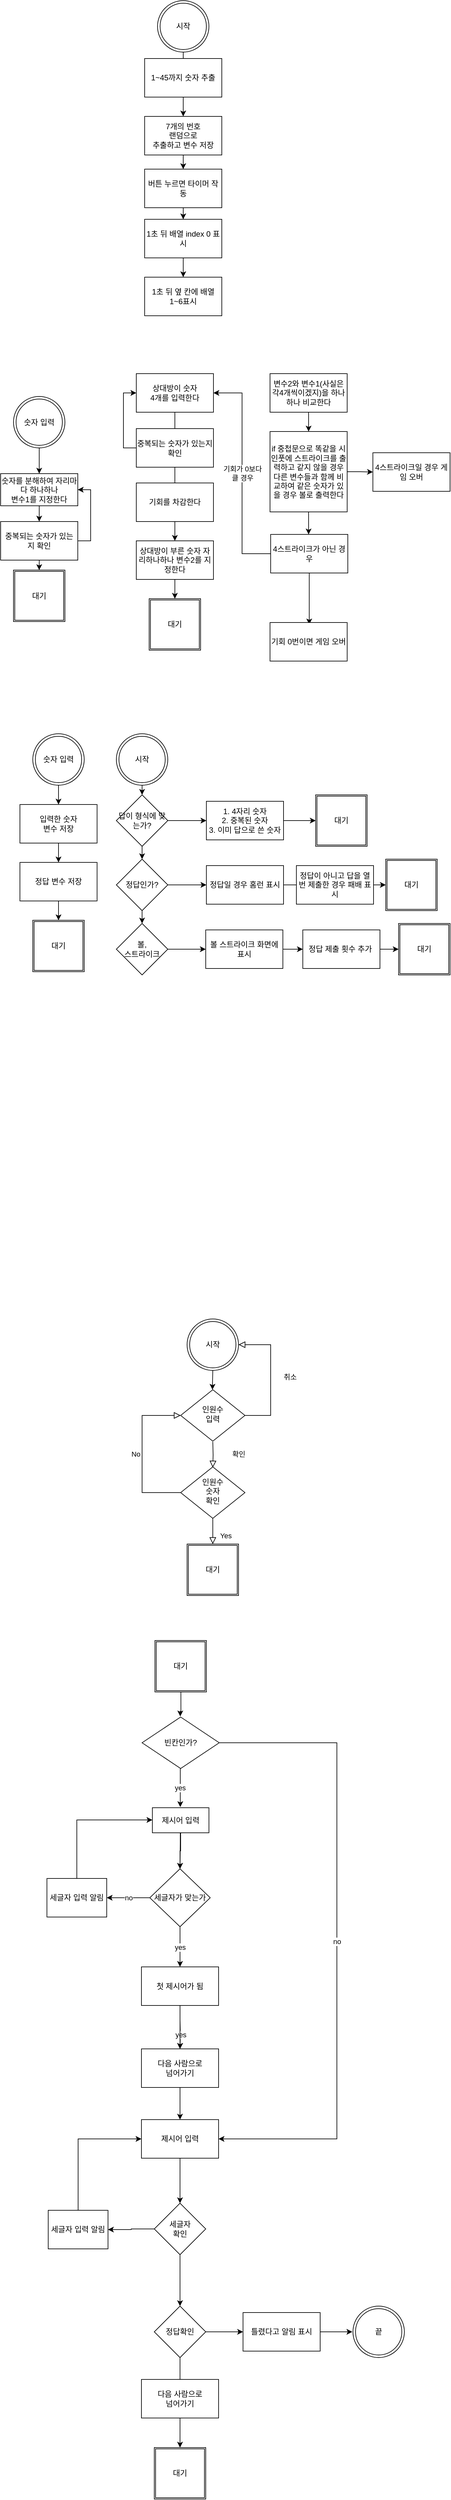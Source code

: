 <mxfile version="17.0.0" type="github">
  <diagram id="C5RBs43oDa-KdzZeNtuy" name="Page-1">
    <mxGraphModel dx="1108" dy="3989" grid="1" gridSize="10" guides="1" tooltips="1" connect="1" arrows="1" fold="1" page="1" pageScale="1" pageWidth="827" pageHeight="1169" math="0" shadow="0">
      <root>
        <mxCell id="WIyWlLk6GJQsqaUBKTNV-0" />
        <mxCell id="WIyWlLk6GJQsqaUBKTNV-1" parent="WIyWlLk6GJQsqaUBKTNV-0" />
        <mxCell id="WIyWlLk6GJQsqaUBKTNV-4" value="확인" style="rounded=0;html=1;jettySize=auto;orthogonalLoop=1;fontSize=11;endArrow=block;endFill=0;endSize=8;strokeWidth=1;shadow=0;labelBackgroundColor=none;edgeStyle=orthogonalEdgeStyle;" parent="WIyWlLk6GJQsqaUBKTNV-1" edge="1">
          <mxGeometry x="-0.05" y="40" relative="1" as="geometry">
            <mxPoint as="offset" />
            <mxPoint x="400" y="-379" as="sourcePoint" />
            <mxPoint x="400" y="-339" as="targetPoint" />
          </mxGeometry>
        </mxCell>
        <mxCell id="WIyWlLk6GJQsqaUBKTNV-5" value="취소" style="edgeStyle=orthogonalEdgeStyle;rounded=0;html=1;jettySize=auto;orthogonalLoop=1;fontSize=11;endArrow=block;endFill=0;endSize=8;strokeWidth=1;shadow=0;labelBackgroundColor=none;" parent="WIyWlLk6GJQsqaUBKTNV-1" source="WIyWlLk6GJQsqaUBKTNV-6" target="Jx9qp8K9fujIyzVr_CGY-1" edge="1">
          <mxGeometry y="-30" relative="1" as="geometry">
            <mxPoint as="offset" />
            <mxPoint x="450" y="-540" as="targetPoint" />
            <Array as="points">
              <mxPoint x="490" y="-420" />
              <mxPoint x="490" y="-530" />
            </Array>
          </mxGeometry>
        </mxCell>
        <mxCell id="WIyWlLk6GJQsqaUBKTNV-6" value="인원수&lt;br&gt;입력" style="rhombus;whiteSpace=wrap;html=1;shadow=0;fontFamily=Helvetica;fontSize=12;align=center;strokeWidth=1;spacing=6;spacingTop=-4;" parent="WIyWlLk6GJQsqaUBKTNV-1" vertex="1">
          <mxGeometry x="350" y="-460" width="100" height="80" as="geometry" />
        </mxCell>
        <mxCell id="WIyWlLk6GJQsqaUBKTNV-8" value="Yes" style="rounded=0;html=1;jettySize=auto;orthogonalLoop=1;fontSize=11;endArrow=block;endFill=0;endSize=8;strokeWidth=1;shadow=0;labelBackgroundColor=none;edgeStyle=orthogonalEdgeStyle;" parent="WIyWlLk6GJQsqaUBKTNV-1" source="WIyWlLk6GJQsqaUBKTNV-10" edge="1">
          <mxGeometry x="0.333" y="20" relative="1" as="geometry">
            <mxPoint as="offset" />
            <mxPoint x="400" y="-220" as="targetPoint" />
          </mxGeometry>
        </mxCell>
        <mxCell id="WIyWlLk6GJQsqaUBKTNV-9" value="No" style="edgeStyle=orthogonalEdgeStyle;rounded=0;html=1;jettySize=auto;orthogonalLoop=1;fontSize=11;endArrow=block;endFill=0;endSize=8;strokeWidth=1;shadow=0;labelBackgroundColor=none;" parent="WIyWlLk6GJQsqaUBKTNV-1" source="WIyWlLk6GJQsqaUBKTNV-10" target="WIyWlLk6GJQsqaUBKTNV-6" edge="1">
          <mxGeometry y="10" relative="1" as="geometry">
            <mxPoint as="offset" />
            <mxPoint x="260" y="-430" as="targetPoint" />
            <Array as="points">
              <mxPoint x="290" y="-300" />
              <mxPoint x="290" y="-420" />
            </Array>
          </mxGeometry>
        </mxCell>
        <mxCell id="WIyWlLk6GJQsqaUBKTNV-10" value="인원수&lt;br&gt;숫자&lt;br&gt;확인" style="rhombus;whiteSpace=wrap;html=1;shadow=0;fontFamily=Helvetica;fontSize=12;align=center;strokeWidth=1;spacing=6;spacingTop=-4;" parent="WIyWlLk6GJQsqaUBKTNV-1" vertex="1">
          <mxGeometry x="350" y="-340" width="100" height="80" as="geometry" />
        </mxCell>
        <mxCell id="Jx9qp8K9fujIyzVr_CGY-1" value="시작" style="ellipse;shape=doubleEllipse;whiteSpace=wrap;html=1;aspect=fixed;" parent="WIyWlLk6GJQsqaUBKTNV-1" vertex="1">
          <mxGeometry x="360" y="-570" width="80" height="80" as="geometry" />
        </mxCell>
        <mxCell id="Jx9qp8K9fujIyzVr_CGY-2" value="" style="endArrow=classic;html=1;rounded=0;" parent="WIyWlLk6GJQsqaUBKTNV-1" edge="1">
          <mxGeometry width="50" height="50" relative="1" as="geometry">
            <mxPoint x="400" y="-490" as="sourcePoint" />
            <mxPoint x="399.5" y="-460" as="targetPoint" />
            <Array as="points">
              <mxPoint x="399.5" y="-470" />
            </Array>
          </mxGeometry>
        </mxCell>
        <mxCell id="Jx9qp8K9fujIyzVr_CGY-6" value="대기" style="shape=ext;double=1;whiteSpace=wrap;html=1;aspect=fixed;" parent="WIyWlLk6GJQsqaUBKTNV-1" vertex="1">
          <mxGeometry x="360" y="-220" width="80" height="80" as="geometry" />
        </mxCell>
        <mxCell id="Jx9qp8K9fujIyzVr_CGY-57" style="edgeStyle=orthogonalEdgeStyle;rounded=0;jumpSize=7;orthogonalLoop=1;jettySize=auto;html=1;" parent="WIyWlLk6GJQsqaUBKTNV-1" edge="1">
          <mxGeometry relative="1" as="geometry">
            <mxPoint x="349" y="285" as="targetPoint" />
            <mxPoint x="349.41" y="229" as="sourcePoint" />
            <Array as="points">
              <mxPoint x="349" y="245" />
              <mxPoint x="349" y="245" />
            </Array>
          </mxGeometry>
        </mxCell>
        <mxCell id="Jx9qp8K9fujIyzVr_CGY-64" value="" style="edgeStyle=orthogonalEdgeStyle;rounded=0;jumpSize=7;orthogonalLoop=1;jettySize=auto;html=1;" parent="WIyWlLk6GJQsqaUBKTNV-1" source="Jx9qp8K9fujIyzVr_CGY-12" target="Jx9qp8K9fujIyzVr_CGY-58" edge="1">
          <mxGeometry relative="1" as="geometry" />
        </mxCell>
        <mxCell id="Jx9qp8K9fujIyzVr_CGY-12" value="제시어 입력" style="whiteSpace=wrap;html=1;" parent="WIyWlLk6GJQsqaUBKTNV-1" vertex="1">
          <mxGeometry x="306" y="190" width="88" height="39" as="geometry" />
        </mxCell>
        <mxCell id="Jx9qp8K9fujIyzVr_CGY-31" value="yes" style="edgeStyle=orthogonalEdgeStyle;rounded=0;orthogonalLoop=1;jettySize=auto;html=1;" parent="WIyWlLk6GJQsqaUBKTNV-1" edge="1">
          <mxGeometry relative="1" as="geometry">
            <mxPoint x="349.41" y="129" as="sourcePoint" />
            <mxPoint x="349.41" y="189" as="targetPoint" />
          </mxGeometry>
        </mxCell>
        <mxCell id="Jx9qp8K9fujIyzVr_CGY-48" value="대기" style="shape=ext;double=1;whiteSpace=wrap;html=1;aspect=fixed;" parent="WIyWlLk6GJQsqaUBKTNV-1" vertex="1">
          <mxGeometry x="310" y="-70" width="80" height="80" as="geometry" />
        </mxCell>
        <mxCell id="Jx9qp8K9fujIyzVr_CGY-52" value="" style="edgeStyle=orthogonalEdgeStyle;rounded=0;orthogonalLoop=1;jettySize=auto;html=1;jumpSize=7;" parent="WIyWlLk6GJQsqaUBKTNV-1" edge="1">
          <mxGeometry x="1" y="33" relative="1" as="geometry">
            <mxPoint x="350.35" y="10" as="sourcePoint" />
            <mxPoint x="349.409" y="48" as="targetPoint" />
            <Array as="points">
              <mxPoint x="349.35" y="40" />
            </Array>
            <mxPoint y="4" as="offset" />
          </mxGeometry>
        </mxCell>
        <mxCell id="Jx9qp8K9fujIyzVr_CGY-56" value="빈칸인가?" style="rhombus;whiteSpace=wrap;html=1;" parent="WIyWlLk6GJQsqaUBKTNV-1" vertex="1">
          <mxGeometry x="290" y="49" width="120" height="80" as="geometry" />
        </mxCell>
        <mxCell id="Jx9qp8K9fujIyzVr_CGY-63" value="no" style="edgeStyle=orthogonalEdgeStyle;rounded=0;jumpSize=7;orthogonalLoop=1;jettySize=auto;html=1;" parent="WIyWlLk6GJQsqaUBKTNV-1" source="Jx9qp8K9fujIyzVr_CGY-58" target="Jx9qp8K9fujIyzVr_CGY-62" edge="1">
          <mxGeometry relative="1" as="geometry" />
        </mxCell>
        <mxCell id="Jx9qp8K9fujIyzVr_CGY-79" value="yes" style="edgeStyle=orthogonalEdgeStyle;rounded=0;jumpSize=7;orthogonalLoop=1;jettySize=auto;html=1;" parent="WIyWlLk6GJQsqaUBKTNV-1" source="Jx9qp8K9fujIyzVr_CGY-58" target="Jx9qp8K9fujIyzVr_CGY-78" edge="1">
          <mxGeometry relative="1" as="geometry" />
        </mxCell>
        <mxCell id="Jx9qp8K9fujIyzVr_CGY-58" value="세글자가 맞는가" style="rhombus;whiteSpace=wrap;html=1;" parent="WIyWlLk6GJQsqaUBKTNV-1" vertex="1">
          <mxGeometry x="302" y="285" width="94" height="90" as="geometry" />
        </mxCell>
        <mxCell id="Jx9qp8K9fujIyzVr_CGY-59" value="no" style="edgeStyle=orthogonalEdgeStyle;rounded=0;orthogonalLoop=1;jettySize=auto;html=1;exitX=1;exitY=0.5;exitDx=0;exitDy=0;entryX=1;entryY=0.5;entryDx=0;entryDy=0;" parent="WIyWlLk6GJQsqaUBKTNV-1" source="Jx9qp8K9fujIyzVr_CGY-56" target="Jx9qp8K9fujIyzVr_CGY-82" edge="1">
          <mxGeometry relative="1" as="geometry">
            <mxPoint x="530.0" y="85" as="sourcePoint" />
            <mxPoint x="522" y="701" as="targetPoint" />
            <Array as="points">
              <mxPoint x="593" y="89" />
              <mxPoint x="593" y="705" />
            </Array>
          </mxGeometry>
        </mxCell>
        <mxCell id="Jx9qp8K9fujIyzVr_CGY-68" value="yes" style="edgeStyle=orthogonalEdgeStyle;rounded=0;jumpSize=7;orthogonalLoop=1;jettySize=auto;html=1;" parent="WIyWlLk6GJQsqaUBKTNV-1" target="Jx9qp8K9fujIyzVr_CGY-67" edge="1">
          <mxGeometry relative="1" as="geometry">
            <mxPoint x="349" y="520" as="sourcePoint" />
          </mxGeometry>
        </mxCell>
        <mxCell id="Jx9qp8K9fujIyzVr_CGY-62" value="세글자 입력 알림" style="whiteSpace=wrap;html=1;" parent="WIyWlLk6GJQsqaUBKTNV-1" vertex="1">
          <mxGeometry x="142" y="300" width="93" height="60" as="geometry" />
        </mxCell>
        <mxCell id="Jx9qp8K9fujIyzVr_CGY-65" value="" style="edgeStyle=orthogonalEdgeStyle;rounded=0;orthogonalLoop=1;jettySize=auto;html=1;exitX=0.5;exitY=0;exitDx=0;exitDy=0;" parent="WIyWlLk6GJQsqaUBKTNV-1" source="Jx9qp8K9fujIyzVr_CGY-62" target="Jx9qp8K9fujIyzVr_CGY-12" edge="1">
          <mxGeometry relative="1" as="geometry">
            <mxPoint x="181" y="295" as="sourcePoint" />
            <mxPoint x="295" y="215" as="targetPoint" />
            <Array as="points">
              <mxPoint x="189" y="209" />
            </Array>
          </mxGeometry>
        </mxCell>
        <mxCell id="Jx9qp8K9fujIyzVr_CGY-83" value="" style="edgeStyle=orthogonalEdgeStyle;rounded=0;jumpSize=7;orthogonalLoop=1;jettySize=auto;html=1;" parent="WIyWlLk6GJQsqaUBKTNV-1" source="Jx9qp8K9fujIyzVr_CGY-67" target="Jx9qp8K9fujIyzVr_CGY-82" edge="1">
          <mxGeometry relative="1" as="geometry" />
        </mxCell>
        <mxCell id="Jx9qp8K9fujIyzVr_CGY-67" value="다음 사람으로 &lt;br&gt;넘어가기" style="whiteSpace=wrap;html=1;" parent="WIyWlLk6GJQsqaUBKTNV-1" vertex="1">
          <mxGeometry x="289" y="565" width="120" height="60" as="geometry" />
        </mxCell>
        <mxCell id="Jx9qp8K9fujIyzVr_CGY-81" value="" style="edgeStyle=orthogonalEdgeStyle;rounded=0;jumpSize=7;orthogonalLoop=1;jettySize=auto;html=1;" parent="WIyWlLk6GJQsqaUBKTNV-1" source="Jx9qp8K9fujIyzVr_CGY-78" target="Jx9qp8K9fujIyzVr_CGY-67" edge="1">
          <mxGeometry relative="1" as="geometry" />
        </mxCell>
        <mxCell id="Jx9qp8K9fujIyzVr_CGY-78" value="첫 제시어가 됨" style="whiteSpace=wrap;html=1;" parent="WIyWlLk6GJQsqaUBKTNV-1" vertex="1">
          <mxGeometry x="289" y="437.5" width="120" height="60" as="geometry" />
        </mxCell>
        <mxCell id="Jx9qp8K9fujIyzVr_CGY-85" value="" style="edgeStyle=orthogonalEdgeStyle;rounded=0;jumpSize=7;orthogonalLoop=1;jettySize=auto;html=1;" parent="WIyWlLk6GJQsqaUBKTNV-1" source="Jx9qp8K9fujIyzVr_CGY-82" target="Jx9qp8K9fujIyzVr_CGY-84" edge="1">
          <mxGeometry relative="1" as="geometry" />
        </mxCell>
        <mxCell id="Jx9qp8K9fujIyzVr_CGY-82" value="제시어 입력" style="whiteSpace=wrap;html=1;" parent="WIyWlLk6GJQsqaUBKTNV-1" vertex="1">
          <mxGeometry x="289" y="675" width="120" height="60" as="geometry" />
        </mxCell>
        <mxCell id="Jx9qp8K9fujIyzVr_CGY-91" value="" style="edgeStyle=orthogonalEdgeStyle;rounded=0;jumpSize=7;orthogonalLoop=1;jettySize=auto;html=1;" parent="WIyWlLk6GJQsqaUBKTNV-1" source="Jx9qp8K9fujIyzVr_CGY-84" target="Jx9qp8K9fujIyzVr_CGY-90" edge="1">
          <mxGeometry relative="1" as="geometry" />
        </mxCell>
        <mxCell id="Jx9qp8K9fujIyzVr_CGY-84" value="세글자&lt;br&gt;확인" style="rhombus;whiteSpace=wrap;html=1;" parent="WIyWlLk6GJQsqaUBKTNV-1" vertex="1">
          <mxGeometry x="309" y="805" width="80" height="80" as="geometry" />
        </mxCell>
        <mxCell id="Jx9qp8K9fujIyzVr_CGY-87" value="" style="edgeStyle=orthogonalEdgeStyle;rounded=0;jumpSize=7;orthogonalLoop=1;jettySize=auto;html=1;exitX=0;exitY=0.5;exitDx=0;exitDy=0;entryX=1;entryY=0.5;entryDx=0;entryDy=0;" parent="WIyWlLk6GJQsqaUBKTNV-1" source="Jx9qp8K9fujIyzVr_CGY-84" target="Jx9qp8K9fujIyzVr_CGY-86" edge="1">
          <mxGeometry relative="1" as="geometry">
            <mxPoint x="292" y="855" as="targetPoint" />
          </mxGeometry>
        </mxCell>
        <mxCell id="Jx9qp8K9fujIyzVr_CGY-89" value="" style="edgeStyle=orthogonalEdgeStyle;rounded=0;jumpSize=7;orthogonalLoop=1;jettySize=auto;html=1;entryX=0;entryY=0.5;entryDx=0;entryDy=0;" parent="WIyWlLk6GJQsqaUBKTNV-1" source="Jx9qp8K9fujIyzVr_CGY-86" target="Jx9qp8K9fujIyzVr_CGY-82" edge="1">
          <mxGeometry relative="1" as="geometry">
            <mxPoint x="191" y="695" as="targetPoint" />
            <Array as="points">
              <mxPoint x="191" y="705" />
            </Array>
          </mxGeometry>
        </mxCell>
        <mxCell id="Jx9qp8K9fujIyzVr_CGY-86" value="세글자 입력 알림" style="whiteSpace=wrap;html=1;" parent="WIyWlLk6GJQsqaUBKTNV-1" vertex="1">
          <mxGeometry x="144" y="816" width="93" height="60" as="geometry" />
        </mxCell>
        <mxCell id="Jx9qp8K9fujIyzVr_CGY-94" value="" style="edgeStyle=orthogonalEdgeStyle;rounded=0;jumpSize=7;orthogonalLoop=1;jettySize=auto;html=1;" parent="WIyWlLk6GJQsqaUBKTNV-1" source="Jx9qp8K9fujIyzVr_CGY-90" target="Jx9qp8K9fujIyzVr_CGY-93" edge="1">
          <mxGeometry relative="1" as="geometry" />
        </mxCell>
        <mxCell id="Jx9qp8K9fujIyzVr_CGY-97" value="" style="edgeStyle=orthogonalEdgeStyle;rounded=0;jumpSize=7;orthogonalLoop=1;jettySize=auto;html=1;" parent="WIyWlLk6GJQsqaUBKTNV-1" source="Jx9qp8K9fujIyzVr_CGY-90" target="Jx9qp8K9fujIyzVr_CGY-96" edge="1">
          <mxGeometry relative="1" as="geometry" />
        </mxCell>
        <mxCell id="Jx9qp8K9fujIyzVr_CGY-90" value="정답확인" style="rhombus;whiteSpace=wrap;html=1;" parent="WIyWlLk6GJQsqaUBKTNV-1" vertex="1">
          <mxGeometry x="309" y="965" width="80" height="80" as="geometry" />
        </mxCell>
        <mxCell id="Jx9qp8K9fujIyzVr_CGY-92" style="edgeStyle=orthogonalEdgeStyle;rounded=0;jumpSize=7;orthogonalLoop=1;jettySize=auto;html=1;exitX=1;exitY=0.5;exitDx=0;exitDy=0;entryX=0;entryY=0.5;entryDx=0;entryDy=0;" parent="WIyWlLk6GJQsqaUBKTNV-1" source="Jx9qp8K9fujIyzVr_CGY-93" edge="1">
          <mxGeometry relative="1" as="geometry">
            <mxPoint x="617" y="1005" as="targetPoint" />
          </mxGeometry>
        </mxCell>
        <mxCell id="Jx9qp8K9fujIyzVr_CGY-93" value="틀렸다고 알림 표시" style="whiteSpace=wrap;html=1;" parent="WIyWlLk6GJQsqaUBKTNV-1" vertex="1">
          <mxGeometry x="447" y="975" width="120" height="60" as="geometry" />
        </mxCell>
        <mxCell id="Jx9qp8K9fujIyzVr_CGY-95" value="끝" style="ellipse;shape=doubleEllipse;whiteSpace=wrap;html=1;aspect=fixed;" parent="WIyWlLk6GJQsqaUBKTNV-1" vertex="1">
          <mxGeometry x="618" y="965" width="80" height="80" as="geometry" />
        </mxCell>
        <mxCell id="Jx9qp8K9fujIyzVr_CGY-96" value="대기" style="shape=ext;double=1;whiteSpace=wrap;html=1;aspect=fixed;" parent="WIyWlLk6GJQsqaUBKTNV-1" vertex="1">
          <mxGeometry x="309" y="1185" width="80" height="80" as="geometry" />
        </mxCell>
        <mxCell id="Jx9qp8K9fujIyzVr_CGY-100" value="다음 사람으로 &lt;br&gt;넘어가기" style="whiteSpace=wrap;html=1;" parent="WIyWlLk6GJQsqaUBKTNV-1" vertex="1">
          <mxGeometry x="289" y="1079" width="120" height="60" as="geometry" />
        </mxCell>
        <mxCell id="d3xCL4Mi3Z7fb9esIkNW-31" style="edgeStyle=orthogonalEdgeStyle;rounded=0;orthogonalLoop=1;jettySize=auto;html=1;exitX=0.5;exitY=1;exitDx=0;exitDy=0;entryX=0.5;entryY=0;entryDx=0;entryDy=0;" parent="WIyWlLk6GJQsqaUBKTNV-1" source="d3xCL4Mi3Z7fb9esIkNW-1" target="d3xCL4Mi3Z7fb9esIkNW-2" edge="1">
          <mxGeometry relative="1" as="geometry" />
        </mxCell>
        <mxCell id="d3xCL4Mi3Z7fb9esIkNW-1" value="숫자 입력" style="ellipse;shape=doubleEllipse;whiteSpace=wrap;html=1;aspect=fixed;" parent="WIyWlLk6GJQsqaUBKTNV-1" vertex="1">
          <mxGeometry x="90" y="-2004.5" width="80" height="80" as="geometry" />
        </mxCell>
        <mxCell id="d3xCL4Mi3Z7fb9esIkNW-7" style="edgeStyle=orthogonalEdgeStyle;rounded=0;orthogonalLoop=1;jettySize=auto;html=1;exitX=0.588;exitY=0.025;exitDx=0;exitDy=0;entryX=0.5;entryY=0;entryDx=0;entryDy=0;exitPerimeter=0;" parent="WIyWlLk6GJQsqaUBKTNV-1" source="d3xCL4Mi3Z7fb9esIkNW-4" target="d3xCL4Mi3Z7fb9esIkNW-4" edge="1">
          <mxGeometry relative="1" as="geometry" />
        </mxCell>
        <mxCell id="d3xCL4Mi3Z7fb9esIkNW-33" style="edgeStyle=orthogonalEdgeStyle;rounded=0;orthogonalLoop=1;jettySize=auto;html=1;exitX=0.5;exitY=1;exitDx=0;exitDy=0;entryX=0.5;entryY=0;entryDx=0;entryDy=0;" parent="WIyWlLk6GJQsqaUBKTNV-1" source="d3xCL4Mi3Z7fb9esIkNW-2" target="d3xCL4Mi3Z7fb9esIkNW-32" edge="1">
          <mxGeometry relative="1" as="geometry" />
        </mxCell>
        <mxCell id="d3xCL4Mi3Z7fb9esIkNW-2" value="숫자를 분해하여 자리마다 하나하나&lt;br&gt;변수1를 지정한다" style="whiteSpace=wrap;html=1;" parent="WIyWlLk6GJQsqaUBKTNV-1" vertex="1">
          <mxGeometry x="70" y="-1884.5" width="120" height="50" as="geometry" />
        </mxCell>
        <mxCell id="d3xCL4Mi3Z7fb9esIkNW-4" value="대기" style="shape=ext;double=1;whiteSpace=wrap;html=1;aspect=fixed;" parent="WIyWlLk6GJQsqaUBKTNV-1" vertex="1">
          <mxGeometry x="90" y="-1734.5" width="80" height="80" as="geometry" />
        </mxCell>
        <mxCell id="d3xCL4Mi3Z7fb9esIkNW-10" value="" style="edgeStyle=orthogonalEdgeStyle;rounded=0;orthogonalLoop=1;jettySize=auto;html=1;startArrow=none;" parent="WIyWlLk6GJQsqaUBKTNV-1" source="d3xCL4Mi3Z7fb9esIkNW-19" target="d3xCL4Mi3Z7fb9esIkNW-9" edge="1">
          <mxGeometry relative="1" as="geometry" />
        </mxCell>
        <mxCell id="d3xCL4Mi3Z7fb9esIkNW-8" value="상대방이 숫자 &lt;br&gt;4개를 입력한다" style="whiteSpace=wrap;html=1;" parent="WIyWlLk6GJQsqaUBKTNV-1" vertex="1">
          <mxGeometry x="281" y="-2040" width="120" height="60" as="geometry" />
        </mxCell>
        <mxCell id="d3xCL4Mi3Z7fb9esIkNW-12" style="edgeStyle=orthogonalEdgeStyle;rounded=0;orthogonalLoop=1;jettySize=auto;html=1;exitX=0.5;exitY=1;exitDx=0;exitDy=0;entryX=0.5;entryY=0;entryDx=0;entryDy=0;" parent="WIyWlLk6GJQsqaUBKTNV-1" source="d3xCL4Mi3Z7fb9esIkNW-9" target="d3xCL4Mi3Z7fb9esIkNW-11" edge="1">
          <mxGeometry relative="1" as="geometry" />
        </mxCell>
        <mxCell id="d3xCL4Mi3Z7fb9esIkNW-9" value="상대방이 부른 숫자 자리하나하나 변수2를 지정한다" style="whiteSpace=wrap;html=1;" parent="WIyWlLk6GJQsqaUBKTNV-1" vertex="1">
          <mxGeometry x="281" y="-1780" width="120" height="60" as="geometry" />
        </mxCell>
        <mxCell id="d3xCL4Mi3Z7fb9esIkNW-11" value="대기" style="shape=ext;double=1;whiteSpace=wrap;html=1;aspect=fixed;" parent="WIyWlLk6GJQsqaUBKTNV-1" vertex="1">
          <mxGeometry x="301" y="-1690" width="80" height="80" as="geometry" />
        </mxCell>
        <mxCell id="d3xCL4Mi3Z7fb9esIkNW-15" value="" style="edgeStyle=orthogonalEdgeStyle;rounded=0;orthogonalLoop=1;jettySize=auto;html=1;" parent="WIyWlLk6GJQsqaUBKTNV-1" source="d3xCL4Mi3Z7fb9esIkNW-13" target="d3xCL4Mi3Z7fb9esIkNW-14" edge="1">
          <mxGeometry relative="1" as="geometry" />
        </mxCell>
        <mxCell id="d3xCL4Mi3Z7fb9esIkNW-13" value="변수2와 변수1(사실은 각4개씩이겠지)을 하나하나 비교한다" style="whiteSpace=wrap;html=1;" parent="WIyWlLk6GJQsqaUBKTNV-1" vertex="1">
          <mxGeometry x="489" y="-2040" width="120" height="60" as="geometry" />
        </mxCell>
        <mxCell id="d3xCL4Mi3Z7fb9esIkNW-18" value="" style="edgeStyle=orthogonalEdgeStyle;rounded=0;orthogonalLoop=1;jettySize=auto;html=1;" parent="WIyWlLk6GJQsqaUBKTNV-1" source="d3xCL4Mi3Z7fb9esIkNW-14" edge="1">
          <mxGeometry relative="1" as="geometry">
            <mxPoint x="549" y="-1790" as="targetPoint" />
          </mxGeometry>
        </mxCell>
        <mxCell id="d3xCL4Mi3Z7fb9esIkNW-23" style="edgeStyle=orthogonalEdgeStyle;rounded=0;orthogonalLoop=1;jettySize=auto;html=1;exitX=1;exitY=0.5;exitDx=0;exitDy=0;entryX=0;entryY=0.5;entryDx=0;entryDy=0;" parent="WIyWlLk6GJQsqaUBKTNV-1" source="d3xCL4Mi3Z7fb9esIkNW-14" target="d3xCL4Mi3Z7fb9esIkNW-22" edge="1">
          <mxGeometry relative="1" as="geometry" />
        </mxCell>
        <mxCell id="d3xCL4Mi3Z7fb9esIkNW-14" value="if 중첩문으로 똑같을 시 인풋에 스트라이크를 출력하고 같지 않을 경우 다른 변수들과 함께 비교하여 같은 숫자가 있을 경우 볼로 출력한다&lt;br&gt;" style="whiteSpace=wrap;html=1;" parent="WIyWlLk6GJQsqaUBKTNV-1" vertex="1">
          <mxGeometry x="489" y="-1950" width="120" height="125" as="geometry" />
        </mxCell>
        <mxCell id="d3xCL4Mi3Z7fb9esIkNW-19" value="기회를 차감한다" style="whiteSpace=wrap;html=1;" parent="WIyWlLk6GJQsqaUBKTNV-1" vertex="1">
          <mxGeometry x="281" y="-1870" width="120" height="60" as="geometry" />
        </mxCell>
        <mxCell id="d3xCL4Mi3Z7fb9esIkNW-20" value="" style="edgeStyle=orthogonalEdgeStyle;rounded=0;orthogonalLoop=1;jettySize=auto;html=1;endArrow=none;" parent="WIyWlLk6GJQsqaUBKTNV-1" source="d3xCL4Mi3Z7fb9esIkNW-8" target="d3xCL4Mi3Z7fb9esIkNW-19" edge="1">
          <mxGeometry relative="1" as="geometry">
            <mxPoint x="341" y="-1980" as="sourcePoint" />
            <mxPoint x="341" y="-1800" as="targetPoint" />
          </mxGeometry>
        </mxCell>
        <mxCell id="d3xCL4Mi3Z7fb9esIkNW-22" value="4스트라이크일 경우 게임 오버" style="whiteSpace=wrap;html=1;" parent="WIyWlLk6GJQsqaUBKTNV-1" vertex="1">
          <mxGeometry x="649" y="-1917" width="120" height="60" as="geometry" />
        </mxCell>
        <mxCell id="d3xCL4Mi3Z7fb9esIkNW-26" value="" style="edgeStyle=orthogonalEdgeStyle;rounded=0;orthogonalLoop=1;jettySize=auto;html=1;" parent="WIyWlLk6GJQsqaUBKTNV-1" source="d3xCL4Mi3Z7fb9esIkNW-24" edge="1">
          <mxGeometry relative="1" as="geometry">
            <mxPoint x="550" y="-1650" as="targetPoint" />
          </mxGeometry>
        </mxCell>
        <mxCell id="d3xCL4Mi3Z7fb9esIkNW-27" value="기회가 0보다&lt;br&gt;클 경우" style="edgeStyle=orthogonalEdgeStyle;rounded=0;orthogonalLoop=1;jettySize=auto;html=1;exitX=0;exitY=0.5;exitDx=0;exitDy=0;entryX=1;entryY=0.5;entryDx=0;entryDy=0;" parent="WIyWlLk6GJQsqaUBKTNV-1" source="d3xCL4Mi3Z7fb9esIkNW-24" target="d3xCL4Mi3Z7fb9esIkNW-8" edge="1">
          <mxGeometry relative="1" as="geometry" />
        </mxCell>
        <mxCell id="d3xCL4Mi3Z7fb9esIkNW-24" value="4스트라이크가 아닌 경우" style="whiteSpace=wrap;html=1;" parent="WIyWlLk6GJQsqaUBKTNV-1" vertex="1">
          <mxGeometry x="490" y="-1790" width="120" height="60" as="geometry" />
        </mxCell>
        <mxCell id="d3xCL4Mi3Z7fb9esIkNW-25" value="기회 0번이면 게임 오버" style="whiteSpace=wrap;html=1;" parent="WIyWlLk6GJQsqaUBKTNV-1" vertex="1">
          <mxGeometry x="489" y="-1653" width="120" height="60" as="geometry" />
        </mxCell>
        <mxCell id="d3xCL4Mi3Z7fb9esIkNW-34" style="edgeStyle=orthogonalEdgeStyle;rounded=0;orthogonalLoop=1;jettySize=auto;html=1;exitX=0.5;exitY=1;exitDx=0;exitDy=0;entryX=0.5;entryY=0;entryDx=0;entryDy=0;" parent="WIyWlLk6GJQsqaUBKTNV-1" source="d3xCL4Mi3Z7fb9esIkNW-32" target="d3xCL4Mi3Z7fb9esIkNW-4" edge="1">
          <mxGeometry relative="1" as="geometry" />
        </mxCell>
        <mxCell id="d3xCL4Mi3Z7fb9esIkNW-35" style="edgeStyle=orthogonalEdgeStyle;rounded=0;orthogonalLoop=1;jettySize=auto;html=1;exitX=1;exitY=0.5;exitDx=0;exitDy=0;entryX=1;entryY=0.5;entryDx=0;entryDy=0;" parent="WIyWlLk6GJQsqaUBKTNV-1" source="d3xCL4Mi3Z7fb9esIkNW-32" target="d3xCL4Mi3Z7fb9esIkNW-2" edge="1">
          <mxGeometry relative="1" as="geometry" />
        </mxCell>
        <mxCell id="d3xCL4Mi3Z7fb9esIkNW-32" value="중복되는 숫자가 있는 지 확인" style="whiteSpace=wrap;html=1;" parent="WIyWlLk6GJQsqaUBKTNV-1" vertex="1">
          <mxGeometry x="70" y="-1810" width="120" height="60" as="geometry" />
        </mxCell>
        <mxCell id="d3xCL4Mi3Z7fb9esIkNW-37" style="edgeStyle=orthogonalEdgeStyle;rounded=0;orthogonalLoop=1;jettySize=auto;html=1;exitX=0;exitY=0.5;exitDx=0;exitDy=0;entryX=0;entryY=0.5;entryDx=0;entryDy=0;" parent="WIyWlLk6GJQsqaUBKTNV-1" source="d3xCL4Mi3Z7fb9esIkNW-36" target="d3xCL4Mi3Z7fb9esIkNW-8" edge="1">
          <mxGeometry relative="1" as="geometry" />
        </mxCell>
        <mxCell id="d3xCL4Mi3Z7fb9esIkNW-36" value="중복되는 숫자가 있는지 확인" style="whiteSpace=wrap;html=1;" parent="WIyWlLk6GJQsqaUBKTNV-1" vertex="1">
          <mxGeometry x="281" y="-1954.5" width="120" height="60" as="geometry" />
        </mxCell>
        <mxCell id="hEAz7iPvUZJslzS6De8M-3" value="" style="edgeStyle=orthogonalEdgeStyle;rounded=0;orthogonalLoop=1;jettySize=auto;html=1;" parent="WIyWlLk6GJQsqaUBKTNV-1" source="hEAz7iPvUZJslzS6De8M-1" target="hEAz7iPvUZJslzS6De8M-2" edge="1">
          <mxGeometry relative="1" as="geometry" />
        </mxCell>
        <mxCell id="hEAz7iPvUZJslzS6De8M-1" value="숫자 입력" style="ellipse;shape=doubleEllipse;whiteSpace=wrap;html=1;aspect=fixed;" parent="WIyWlLk6GJQsqaUBKTNV-1" vertex="1">
          <mxGeometry x="120" y="-1480" width="80" height="80" as="geometry" />
        </mxCell>
        <mxCell id="hEAz7iPvUZJslzS6De8M-5" style="edgeStyle=orthogonalEdgeStyle;rounded=0;orthogonalLoop=1;jettySize=auto;html=1;exitX=0.5;exitY=1;exitDx=0;exitDy=0;entryX=0.5;entryY=0;entryDx=0;entryDy=0;" parent="WIyWlLk6GJQsqaUBKTNV-1" source="hEAz7iPvUZJslzS6De8M-2" target="hEAz7iPvUZJslzS6De8M-4" edge="1">
          <mxGeometry relative="1" as="geometry" />
        </mxCell>
        <mxCell id="hEAz7iPvUZJslzS6De8M-2" value="입력한 숫자 &lt;br&gt;변수 저장" style="whiteSpace=wrap;html=1;" parent="WIyWlLk6GJQsqaUBKTNV-1" vertex="1">
          <mxGeometry x="100" y="-1370" width="120" height="60" as="geometry" />
        </mxCell>
        <mxCell id="hEAz7iPvUZJslzS6De8M-7" style="edgeStyle=orthogonalEdgeStyle;rounded=0;orthogonalLoop=1;jettySize=auto;html=1;exitX=0.5;exitY=1;exitDx=0;exitDy=0;entryX=0.5;entryY=0;entryDx=0;entryDy=0;" parent="WIyWlLk6GJQsqaUBKTNV-1" source="hEAz7iPvUZJslzS6De8M-4" target="hEAz7iPvUZJslzS6De8M-6" edge="1">
          <mxGeometry relative="1" as="geometry" />
        </mxCell>
        <mxCell id="hEAz7iPvUZJslzS6De8M-4" value="정답 변수 저장" style="whiteSpace=wrap;html=1;" parent="WIyWlLk6GJQsqaUBKTNV-1" vertex="1">
          <mxGeometry x="100" y="-1280" width="120" height="60" as="geometry" />
        </mxCell>
        <mxCell id="hEAz7iPvUZJslzS6De8M-6" value="대기" style="shape=ext;double=1;whiteSpace=wrap;html=1;aspect=fixed;" parent="WIyWlLk6GJQsqaUBKTNV-1" vertex="1">
          <mxGeometry x="120" y="-1190" width="80" height="80" as="geometry" />
        </mxCell>
        <mxCell id="hEAz7iPvUZJslzS6De8M-12" style="edgeStyle=orthogonalEdgeStyle;rounded=0;orthogonalLoop=1;jettySize=auto;html=1;exitX=0.5;exitY=1;exitDx=0;exitDy=0;entryX=0.5;entryY=0;entryDx=0;entryDy=0;" parent="WIyWlLk6GJQsqaUBKTNV-1" source="hEAz7iPvUZJslzS6De8M-8" target="hEAz7iPvUZJslzS6De8M-9" edge="1">
          <mxGeometry relative="1" as="geometry" />
        </mxCell>
        <mxCell id="hEAz7iPvUZJslzS6De8M-8" value="시작" style="ellipse;shape=doubleEllipse;whiteSpace=wrap;html=1;aspect=fixed;" parent="WIyWlLk6GJQsqaUBKTNV-1" vertex="1">
          <mxGeometry x="250" y="-1480" width="80" height="80" as="geometry" />
        </mxCell>
        <mxCell id="hEAz7iPvUZJslzS6De8M-13" style="edgeStyle=orthogonalEdgeStyle;rounded=0;orthogonalLoop=1;jettySize=auto;html=1;exitX=0.5;exitY=1;exitDx=0;exitDy=0;entryX=0.5;entryY=0;entryDx=0;entryDy=0;" parent="WIyWlLk6GJQsqaUBKTNV-1" source="hEAz7iPvUZJslzS6De8M-9" target="hEAz7iPvUZJslzS6De8M-10" edge="1">
          <mxGeometry relative="1" as="geometry" />
        </mxCell>
        <mxCell id="hEAz7iPvUZJslzS6De8M-16" value="" style="edgeStyle=orthogonalEdgeStyle;rounded=0;orthogonalLoop=1;jettySize=auto;html=1;" parent="WIyWlLk6GJQsqaUBKTNV-1" source="hEAz7iPvUZJslzS6De8M-9" target="hEAz7iPvUZJslzS6De8M-15" edge="1">
          <mxGeometry relative="1" as="geometry" />
        </mxCell>
        <mxCell id="hEAz7iPvUZJslzS6De8M-9" value="답이 형식에 맞는가?" style="rhombus;whiteSpace=wrap;html=1;" parent="WIyWlLk6GJQsqaUBKTNV-1" vertex="1">
          <mxGeometry x="250" y="-1385" width="80" height="80" as="geometry" />
        </mxCell>
        <mxCell id="hEAz7iPvUZJslzS6De8M-14" style="edgeStyle=orthogonalEdgeStyle;rounded=0;orthogonalLoop=1;jettySize=auto;html=1;exitX=0.5;exitY=1;exitDx=0;exitDy=0;entryX=0.5;entryY=0;entryDx=0;entryDy=0;" parent="WIyWlLk6GJQsqaUBKTNV-1" source="hEAz7iPvUZJslzS6De8M-10" target="hEAz7iPvUZJslzS6De8M-11" edge="1">
          <mxGeometry relative="1" as="geometry" />
        </mxCell>
        <mxCell id="hEAz7iPvUZJslzS6De8M-20" value="" style="edgeStyle=orthogonalEdgeStyle;rounded=0;orthogonalLoop=1;jettySize=auto;html=1;" parent="WIyWlLk6GJQsqaUBKTNV-1" source="hEAz7iPvUZJslzS6De8M-10" target="hEAz7iPvUZJslzS6De8M-19" edge="1">
          <mxGeometry relative="1" as="geometry" />
        </mxCell>
        <mxCell id="hEAz7iPvUZJslzS6De8M-10" value="정답인가?" style="rhombus;whiteSpace=wrap;html=1;" parent="WIyWlLk6GJQsqaUBKTNV-1" vertex="1">
          <mxGeometry x="250" y="-1285" width="80" height="80" as="geometry" />
        </mxCell>
        <mxCell id="hEAz7iPvUZJslzS6De8M-26" style="edgeStyle=orthogonalEdgeStyle;rounded=0;orthogonalLoop=1;jettySize=auto;html=1;exitX=1;exitY=0.5;exitDx=0;exitDy=0;entryX=0;entryY=0.5;entryDx=0;entryDy=0;" parent="WIyWlLk6GJQsqaUBKTNV-1" source="hEAz7iPvUZJslzS6De8M-11" target="hEAz7iPvUZJslzS6De8M-25" edge="1">
          <mxGeometry relative="1" as="geometry" />
        </mxCell>
        <mxCell id="hEAz7iPvUZJslzS6De8M-11" value="볼, &lt;br&gt;스트라이크" style="rhombus;whiteSpace=wrap;html=1;" parent="WIyWlLk6GJQsqaUBKTNV-1" vertex="1">
          <mxGeometry x="250" y="-1185" width="80" height="80" as="geometry" />
        </mxCell>
        <mxCell id="hEAz7iPvUZJslzS6De8M-18" style="edgeStyle=orthogonalEdgeStyle;rounded=0;orthogonalLoop=1;jettySize=auto;html=1;exitX=1;exitY=0.5;exitDx=0;exitDy=0;entryX=0;entryY=0.5;entryDx=0;entryDy=0;" parent="WIyWlLk6GJQsqaUBKTNV-1" source="hEAz7iPvUZJslzS6De8M-15" target="hEAz7iPvUZJslzS6De8M-17" edge="1">
          <mxGeometry relative="1" as="geometry" />
        </mxCell>
        <mxCell id="hEAz7iPvUZJslzS6De8M-15" value="1. 4자리 숫자&lt;br&gt;2. 중복된 숫자&lt;br&gt;3. 이미 답으로 쓴 숫자" style="whiteSpace=wrap;html=1;" parent="WIyWlLk6GJQsqaUBKTNV-1" vertex="1">
          <mxGeometry x="390" y="-1375" width="120" height="60" as="geometry" />
        </mxCell>
        <mxCell id="hEAz7iPvUZJslzS6De8M-17" value="대기" style="shape=ext;double=1;whiteSpace=wrap;html=1;aspect=fixed;" parent="WIyWlLk6GJQsqaUBKTNV-1" vertex="1">
          <mxGeometry x="560" y="-1385" width="80" height="80" as="geometry" />
        </mxCell>
        <mxCell id="hEAz7iPvUZJslzS6De8M-22" style="edgeStyle=orthogonalEdgeStyle;rounded=0;orthogonalLoop=1;jettySize=auto;html=1;exitX=1;exitY=0.5;exitDx=0;exitDy=0;entryX=0;entryY=0.5;entryDx=0;entryDy=0;" parent="WIyWlLk6GJQsqaUBKTNV-1" source="hEAz7iPvUZJslzS6De8M-19" target="hEAz7iPvUZJslzS6De8M-21" edge="1">
          <mxGeometry relative="1" as="geometry" />
        </mxCell>
        <mxCell id="hEAz7iPvUZJslzS6De8M-19" value="정답일 경우 홈런 표시" style="whiteSpace=wrap;html=1;" parent="WIyWlLk6GJQsqaUBKTNV-1" vertex="1">
          <mxGeometry x="390" y="-1275" width="120" height="60" as="geometry" />
        </mxCell>
        <mxCell id="hEAz7iPvUZJslzS6De8M-21" value="대기" style="shape=ext;double=1;whiteSpace=wrap;html=1;aspect=fixed;" parent="WIyWlLk6GJQsqaUBKTNV-1" vertex="1">
          <mxGeometry x="669" y="-1285" width="80" height="80" as="geometry" />
        </mxCell>
        <mxCell id="hEAz7iPvUZJslzS6De8M-24" value="정답이 아니고 답을 열번 제출한 경우 패배 표시" style="whiteSpace=wrap;html=1;" parent="WIyWlLk6GJQsqaUBKTNV-1" vertex="1">
          <mxGeometry x="530" y="-1275" width="120" height="60" as="geometry" />
        </mxCell>
        <mxCell id="hEAz7iPvUZJslzS6De8M-28" value="" style="edgeStyle=orthogonalEdgeStyle;rounded=0;orthogonalLoop=1;jettySize=auto;html=1;" parent="WIyWlLk6GJQsqaUBKTNV-1" source="hEAz7iPvUZJslzS6De8M-25" target="hEAz7iPvUZJslzS6De8M-27" edge="1">
          <mxGeometry relative="1" as="geometry" />
        </mxCell>
        <mxCell id="hEAz7iPvUZJslzS6De8M-25" value="볼 스트라이크 화면에 표시" style="whiteSpace=wrap;html=1;" parent="WIyWlLk6GJQsqaUBKTNV-1" vertex="1">
          <mxGeometry x="389" y="-1175" width="120" height="60" as="geometry" />
        </mxCell>
        <mxCell id="hEAz7iPvUZJslzS6De8M-31" style="edgeStyle=orthogonalEdgeStyle;rounded=0;orthogonalLoop=1;jettySize=auto;html=1;exitX=1;exitY=0.5;exitDx=0;exitDy=0;entryX=0;entryY=0.5;entryDx=0;entryDy=0;" parent="WIyWlLk6GJQsqaUBKTNV-1" source="hEAz7iPvUZJslzS6De8M-27" target="hEAz7iPvUZJslzS6De8M-30" edge="1">
          <mxGeometry relative="1" as="geometry" />
        </mxCell>
        <mxCell id="hEAz7iPvUZJslzS6De8M-27" value="정답 제출 횟수 추가&amp;nbsp;" style="whiteSpace=wrap;html=1;" parent="WIyWlLk6GJQsqaUBKTNV-1" vertex="1">
          <mxGeometry x="540" y="-1175" width="120" height="60" as="geometry" />
        </mxCell>
        <mxCell id="hEAz7iPvUZJslzS6De8M-30" value="대기" style="shape=ext;double=1;whiteSpace=wrap;html=1;aspect=fixed;" parent="WIyWlLk6GJQsqaUBKTNV-1" vertex="1">
          <mxGeometry x="689" y="-1185" width="80" height="80" as="geometry" />
        </mxCell>
        <mxCell id="7-IZVKfv6pDSVNbtoOna-2" value="" style="edgeStyle=orthogonalEdgeStyle;rounded=0;orthogonalLoop=1;jettySize=auto;html=1;" edge="1" parent="WIyWlLk6GJQsqaUBKTNV-1" source="7-IZVKfv6pDSVNbtoOna-0" target="7-IZVKfv6pDSVNbtoOna-1">
          <mxGeometry relative="1" as="geometry" />
        </mxCell>
        <mxCell id="7-IZVKfv6pDSVNbtoOna-0" value="시작" style="ellipse;shape=doubleEllipse;whiteSpace=wrap;html=1;aspect=fixed;" vertex="1" parent="WIyWlLk6GJQsqaUBKTNV-1">
          <mxGeometry x="314" y="-2620" width="80" height="80" as="geometry" />
        </mxCell>
        <mxCell id="7-IZVKfv6pDSVNbtoOna-4" value="" style="edgeStyle=orthogonalEdgeStyle;rounded=0;orthogonalLoop=1;jettySize=auto;html=1;" edge="1" parent="WIyWlLk6GJQsqaUBKTNV-1" source="7-IZVKfv6pDSVNbtoOna-1" target="7-IZVKfv6pDSVNbtoOna-3">
          <mxGeometry relative="1" as="geometry" />
        </mxCell>
        <mxCell id="7-IZVKfv6pDSVNbtoOna-1" value="7개의 번호 &lt;br&gt;랜덤으로&lt;br&gt;추출하고 변수 저장" style="whiteSpace=wrap;html=1;" vertex="1" parent="WIyWlLk6GJQsqaUBKTNV-1">
          <mxGeometry x="294" y="-2440" width="120" height="60" as="geometry" />
        </mxCell>
        <mxCell id="7-IZVKfv6pDSVNbtoOna-6" value="" style="edgeStyle=orthogonalEdgeStyle;rounded=0;orthogonalLoop=1;jettySize=auto;html=1;" edge="1" parent="WIyWlLk6GJQsqaUBKTNV-1" source="7-IZVKfv6pDSVNbtoOna-3" target="7-IZVKfv6pDSVNbtoOna-5">
          <mxGeometry relative="1" as="geometry" />
        </mxCell>
        <mxCell id="7-IZVKfv6pDSVNbtoOna-3" value="버튼 누르면 타이머 작동" style="whiteSpace=wrap;html=1;" vertex="1" parent="WIyWlLk6GJQsqaUBKTNV-1">
          <mxGeometry x="294" y="-2358" width="120" height="60" as="geometry" />
        </mxCell>
        <mxCell id="7-IZVKfv6pDSVNbtoOna-8" value="" style="edgeStyle=orthogonalEdgeStyle;rounded=0;orthogonalLoop=1;jettySize=auto;html=1;" edge="1" parent="WIyWlLk6GJQsqaUBKTNV-1" source="7-IZVKfv6pDSVNbtoOna-5" target="7-IZVKfv6pDSVNbtoOna-7">
          <mxGeometry relative="1" as="geometry" />
        </mxCell>
        <mxCell id="7-IZVKfv6pDSVNbtoOna-5" value="1초 뒤 배열 index 0 표시" style="whiteSpace=wrap;html=1;" vertex="1" parent="WIyWlLk6GJQsqaUBKTNV-1">
          <mxGeometry x="294" y="-2280" width="120" height="60" as="geometry" />
        </mxCell>
        <mxCell id="7-IZVKfv6pDSVNbtoOna-7" value="1초 뒤 옆 칸에 배열 1~6표시" style="whiteSpace=wrap;html=1;" vertex="1" parent="WIyWlLk6GJQsqaUBKTNV-1">
          <mxGeometry x="294" y="-2190" width="120" height="60" as="geometry" />
        </mxCell>
        <mxCell id="7-IZVKfv6pDSVNbtoOna-10" value="1~45까지 숫자 추출" style="whiteSpace=wrap;html=1;" vertex="1" parent="WIyWlLk6GJQsqaUBKTNV-1">
          <mxGeometry x="294" y="-2530" width="120" height="60" as="geometry" />
        </mxCell>
      </root>
    </mxGraphModel>
  </diagram>
</mxfile>
